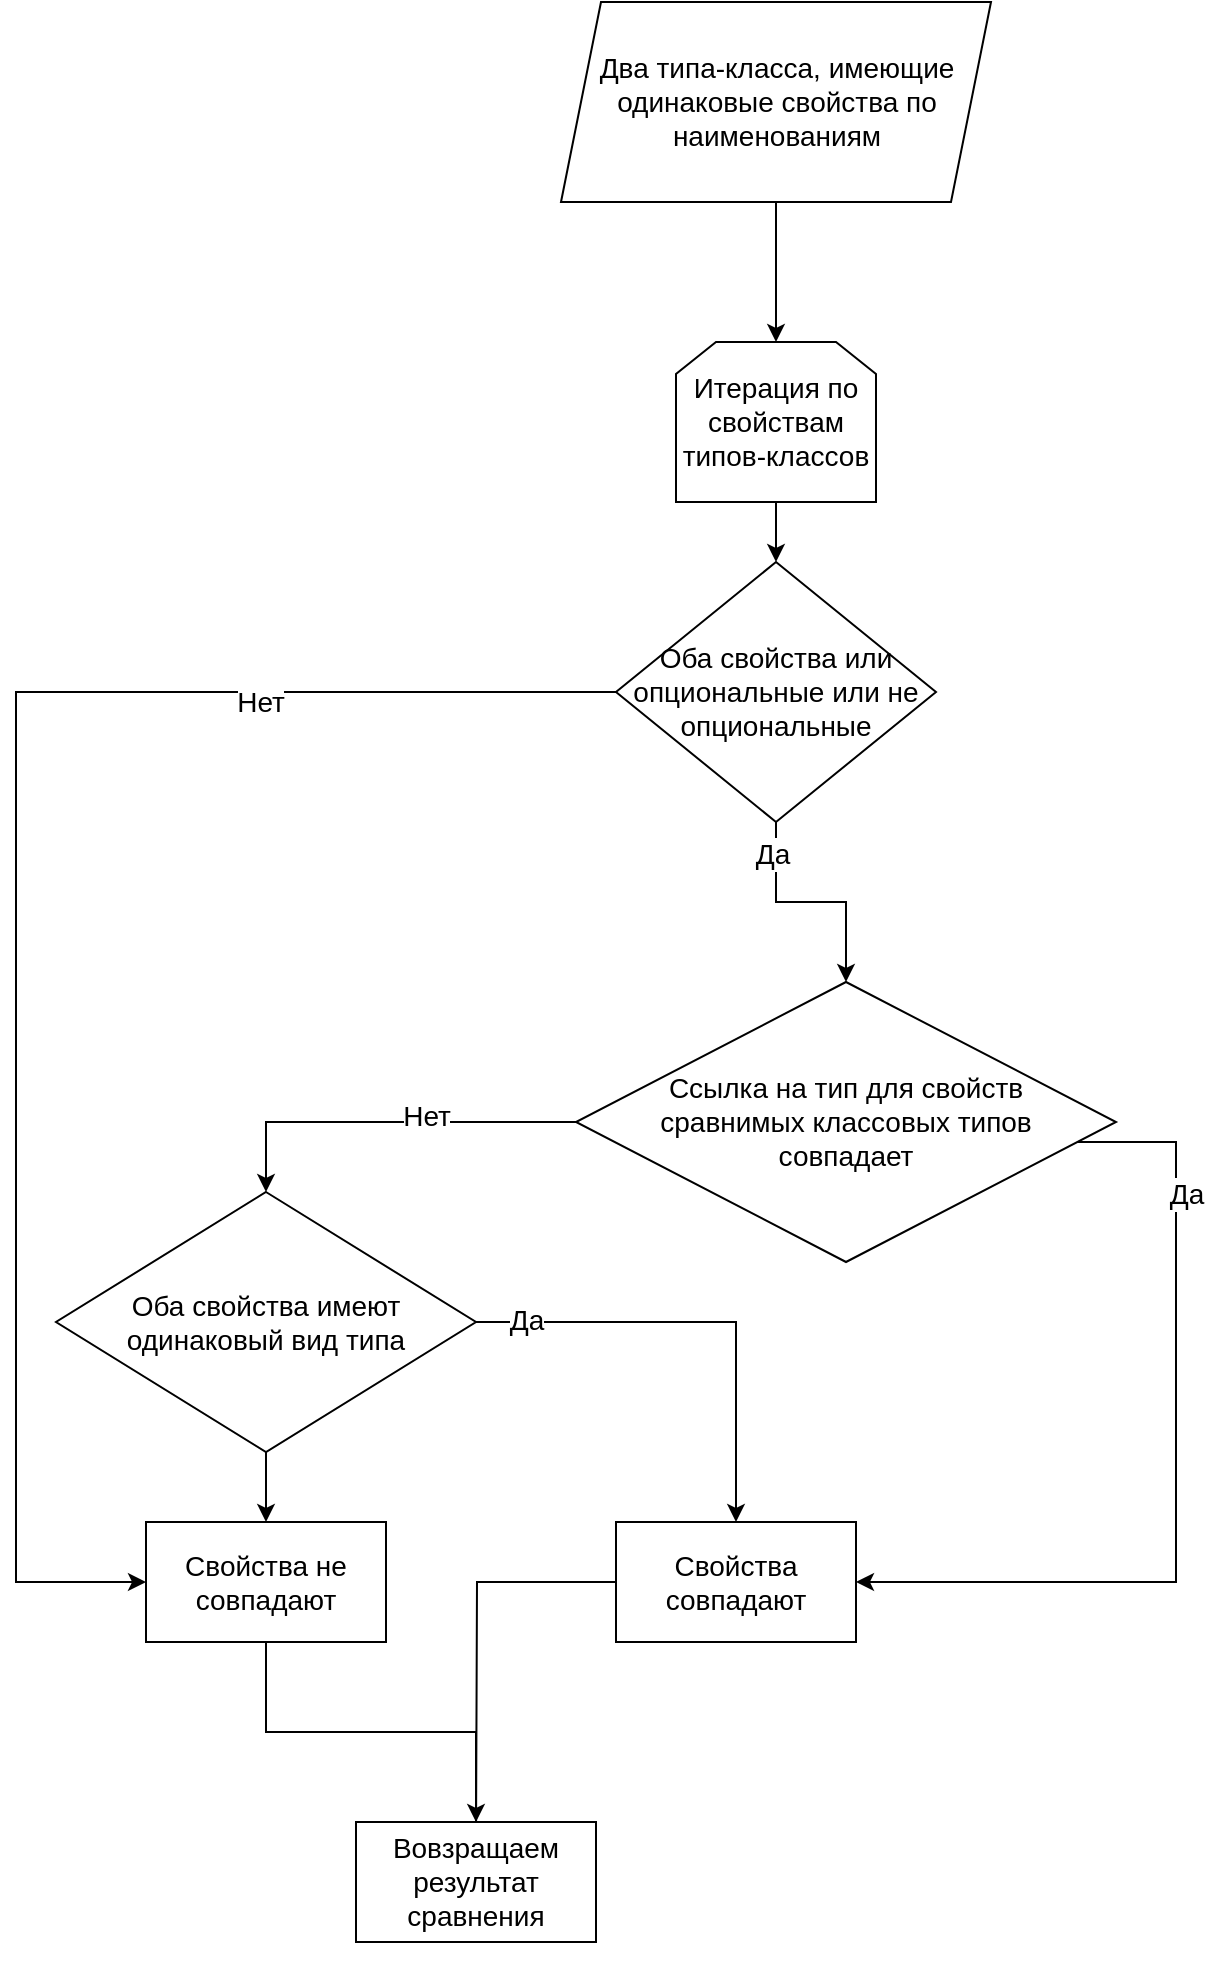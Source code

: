 <mxfile version="24.4.3" type="github">
  <diagram name="Page-1" id="ZxtumW9TQQuDCvVQUKhD">
    <mxGraphModel dx="394" dy="626" grid="1" gridSize="10" guides="1" tooltips="1" connect="1" arrows="1" fold="1" page="1" pageScale="1" pageWidth="827" pageHeight="1169" math="0" shadow="0">
      <root>
        <mxCell id="0" />
        <mxCell id="1" parent="0" />
        <mxCell id="526ygfOE2EZp1fA7FXsR-1" style="edgeStyle=orthogonalEdgeStyle;rounded=0;orthogonalLoop=1;jettySize=auto;html=1;entryX=0.5;entryY=0;entryDx=0;entryDy=0;fontSize=14;" edge="1" parent="1" source="526ygfOE2EZp1fA7FXsR-2" target="526ygfOE2EZp1fA7FXsR-7">
          <mxGeometry relative="1" as="geometry" />
        </mxCell>
        <mxCell id="526ygfOE2EZp1fA7FXsR-2" value="Итерация по свойствам типов-классов" style="shape=loopLimit;whiteSpace=wrap;html=1;fontSize=14;" vertex="1" parent="1">
          <mxGeometry x="1310" y="210" width="100" height="80" as="geometry" />
        </mxCell>
        <mxCell id="526ygfOE2EZp1fA7FXsR-3" style="edgeStyle=orthogonalEdgeStyle;rounded=0;orthogonalLoop=1;jettySize=auto;html=1;fontSize=14;" edge="1" parent="1" source="526ygfOE2EZp1fA7FXsR-7" target="526ygfOE2EZp1fA7FXsR-12">
          <mxGeometry relative="1" as="geometry" />
        </mxCell>
        <mxCell id="526ygfOE2EZp1fA7FXsR-4" value="Да" style="edgeLabel;html=1;align=center;verticalAlign=middle;resizable=0;points=[];fontSize=14;" vertex="1" connectable="0" parent="526ygfOE2EZp1fA7FXsR-3">
          <mxGeometry x="-0.722" y="-2" relative="1" as="geometry">
            <mxPoint as="offset" />
          </mxGeometry>
        </mxCell>
        <mxCell id="526ygfOE2EZp1fA7FXsR-5" style="edgeStyle=orthogonalEdgeStyle;rounded=0;orthogonalLoop=1;jettySize=auto;html=1;entryX=0;entryY=0.5;entryDx=0;entryDy=0;" edge="1" parent="1" source="526ygfOE2EZp1fA7FXsR-7" target="526ygfOE2EZp1fA7FXsR-20">
          <mxGeometry relative="1" as="geometry">
            <Array as="points">
              <mxPoint x="980" y="385" />
              <mxPoint x="980" y="830" />
            </Array>
          </mxGeometry>
        </mxCell>
        <mxCell id="526ygfOE2EZp1fA7FXsR-6" value="&lt;font style=&quot;font-size: 14px;&quot;&gt;Нет&lt;/font&gt;" style="edgeLabel;html=1;align=center;verticalAlign=middle;resizable=0;points=[];" vertex="1" connectable="0" parent="526ygfOE2EZp1fA7FXsR-5">
          <mxGeometry x="-0.56" y="5" relative="1" as="geometry">
            <mxPoint as="offset" />
          </mxGeometry>
        </mxCell>
        <mxCell id="526ygfOE2EZp1fA7FXsR-7" value="&lt;span style=&quot;font-size: 14px;&quot;&gt;Оба свойства или опциональные или не опциональные&lt;/span&gt;" style="rhombus;whiteSpace=wrap;html=1;fontSize=14;" vertex="1" parent="1">
          <mxGeometry x="1280" y="320" width="160" height="130" as="geometry" />
        </mxCell>
        <mxCell id="526ygfOE2EZp1fA7FXsR-8" style="edgeStyle=orthogonalEdgeStyle;rounded=0;orthogonalLoop=1;jettySize=auto;html=1;entryX=0.5;entryY=0;entryDx=0;entryDy=0;fontSize=14;" edge="1" parent="1" source="526ygfOE2EZp1fA7FXsR-12" target="526ygfOE2EZp1fA7FXsR-18">
          <mxGeometry relative="1" as="geometry" />
        </mxCell>
        <mxCell id="526ygfOE2EZp1fA7FXsR-9" value="Нет" style="edgeLabel;html=1;align=center;verticalAlign=middle;resizable=0;points=[];fontSize=14;" vertex="1" connectable="0" parent="526ygfOE2EZp1fA7FXsR-8">
          <mxGeometry x="-0.203" y="-3" relative="1" as="geometry">
            <mxPoint as="offset" />
          </mxGeometry>
        </mxCell>
        <mxCell id="526ygfOE2EZp1fA7FXsR-10" style="edgeStyle=orthogonalEdgeStyle;rounded=0;orthogonalLoop=1;jettySize=auto;html=1;entryX=1;entryY=0.5;entryDx=0;entryDy=0;fontSize=14;" edge="1" parent="1" source="526ygfOE2EZp1fA7FXsR-12" target="526ygfOE2EZp1fA7FXsR-14">
          <mxGeometry relative="1" as="geometry">
            <mxPoint x="1520" y="760" as="targetPoint" />
            <Array as="points">
              <mxPoint x="1560" y="610" />
              <mxPoint x="1560" y="830" />
            </Array>
          </mxGeometry>
        </mxCell>
        <mxCell id="526ygfOE2EZp1fA7FXsR-11" value="Да" style="edgeLabel;html=1;align=center;verticalAlign=middle;resizable=0;points=[];fontSize=14;" vertex="1" connectable="0" parent="526ygfOE2EZp1fA7FXsR-10">
          <mxGeometry x="-0.65" y="5" relative="1" as="geometry">
            <mxPoint as="offset" />
          </mxGeometry>
        </mxCell>
        <mxCell id="526ygfOE2EZp1fA7FXsR-12" value="&lt;span style=&quot;font-size: 14px;&quot;&gt;Ссылка на тип для свойств сравнимых классовых типов совпадает&lt;/span&gt;" style="rhombus;whiteSpace=wrap;html=1;spacingLeft=20;spacingRight=20;fontSize=14;" vertex="1" parent="1">
          <mxGeometry x="1260" y="530" width="270" height="140" as="geometry" />
        </mxCell>
        <mxCell id="526ygfOE2EZp1fA7FXsR-13" style="edgeStyle=orthogonalEdgeStyle;rounded=0;orthogonalLoop=1;jettySize=auto;html=1;fontSize=14;" edge="1" parent="1" source="526ygfOE2EZp1fA7FXsR-14">
          <mxGeometry relative="1" as="geometry">
            <mxPoint x="1210" y="960" as="targetPoint" />
          </mxGeometry>
        </mxCell>
        <mxCell id="526ygfOE2EZp1fA7FXsR-14" value="&lt;span style=&quot;font-size: 14px;&quot;&gt;Свойства совпадают&lt;/span&gt;" style="rounded=0;whiteSpace=wrap;html=1;fontSize=14;" vertex="1" parent="1">
          <mxGeometry x="1280" y="800" width="120" height="60" as="geometry" />
        </mxCell>
        <mxCell id="526ygfOE2EZp1fA7FXsR-15" style="edgeStyle=orthogonalEdgeStyle;rounded=0;orthogonalLoop=1;jettySize=auto;html=1;entryX=0.5;entryY=0;entryDx=0;entryDy=0;fontSize=14;" edge="1" parent="1" source="526ygfOE2EZp1fA7FXsR-18" target="526ygfOE2EZp1fA7FXsR-14">
          <mxGeometry relative="1" as="geometry" />
        </mxCell>
        <mxCell id="526ygfOE2EZp1fA7FXsR-16" value="Да" style="edgeLabel;html=1;align=center;verticalAlign=middle;resizable=0;points=[];fontSize=14;" vertex="1" connectable="0" parent="526ygfOE2EZp1fA7FXsR-15">
          <mxGeometry x="-0.789" y="1" relative="1" as="geometry">
            <mxPoint as="offset" />
          </mxGeometry>
        </mxCell>
        <mxCell id="526ygfOE2EZp1fA7FXsR-17" style="edgeStyle=orthogonalEdgeStyle;rounded=0;orthogonalLoop=1;jettySize=auto;html=1;entryX=0.5;entryY=0;entryDx=0;entryDy=0;fontSize=14;" edge="1" parent="1" source="526ygfOE2EZp1fA7FXsR-18" target="526ygfOE2EZp1fA7FXsR-20">
          <mxGeometry relative="1" as="geometry" />
        </mxCell>
        <mxCell id="526ygfOE2EZp1fA7FXsR-18" value="&lt;span style=&quot;font-size: 14px;&quot;&gt;Оба свойства имеют одинаковый вид типа&lt;/span&gt;" style="rhombus;whiteSpace=wrap;html=1;fontSize=14;" vertex="1" parent="1">
          <mxGeometry x="1000" y="635" width="210" height="130" as="geometry" />
        </mxCell>
        <mxCell id="526ygfOE2EZp1fA7FXsR-19" style="edgeStyle=orthogonalEdgeStyle;rounded=0;orthogonalLoop=1;jettySize=auto;html=1;entryX=0.5;entryY=0;entryDx=0;entryDy=0;fontSize=14;" edge="1" parent="1" source="526ygfOE2EZp1fA7FXsR-20" target="526ygfOE2EZp1fA7FXsR-23">
          <mxGeometry relative="1" as="geometry" />
        </mxCell>
        <mxCell id="526ygfOE2EZp1fA7FXsR-20" value="Свойства не совпадают" style="rounded=0;whiteSpace=wrap;html=1;fontSize=14;" vertex="1" parent="1">
          <mxGeometry x="1045" y="800" width="120" height="60" as="geometry" />
        </mxCell>
        <mxCell id="526ygfOE2EZp1fA7FXsR-21" style="edgeStyle=orthogonalEdgeStyle;rounded=0;orthogonalLoop=1;jettySize=auto;html=1;entryX=0.5;entryY=0;entryDx=0;entryDy=0;fontSize=14;" edge="1" parent="1" source="526ygfOE2EZp1fA7FXsR-22" target="526ygfOE2EZp1fA7FXsR-2">
          <mxGeometry relative="1" as="geometry" />
        </mxCell>
        <mxCell id="526ygfOE2EZp1fA7FXsR-22" value="Два типа-класса, имеющие одинаковые свойства по наименованиям" style="shape=parallelogram;perimeter=parallelogramPerimeter;whiteSpace=wrap;html=1;fixedSize=1;fontSize=14;" vertex="1" parent="1">
          <mxGeometry x="1252.5" y="40" width="215" height="100" as="geometry" />
        </mxCell>
        <mxCell id="526ygfOE2EZp1fA7FXsR-23" value="Вовзращаем результат сравнения" style="rounded=0;whiteSpace=wrap;html=1;fontSize=14;" vertex="1" parent="1">
          <mxGeometry x="1150" y="950" width="120" height="60" as="geometry" />
        </mxCell>
        <mxCell id="526ygfOE2EZp1fA7FXsR-24" style="edgeStyle=orthogonalEdgeStyle;rounded=0;orthogonalLoop=1;jettySize=auto;html=1;exitX=0.5;exitY=1;exitDx=0;exitDy=0;fontSize=14;" edge="1" parent="1" source="526ygfOE2EZp1fA7FXsR-23" target="526ygfOE2EZp1fA7FXsR-23">
          <mxGeometry relative="1" as="geometry" />
        </mxCell>
      </root>
    </mxGraphModel>
  </diagram>
</mxfile>
